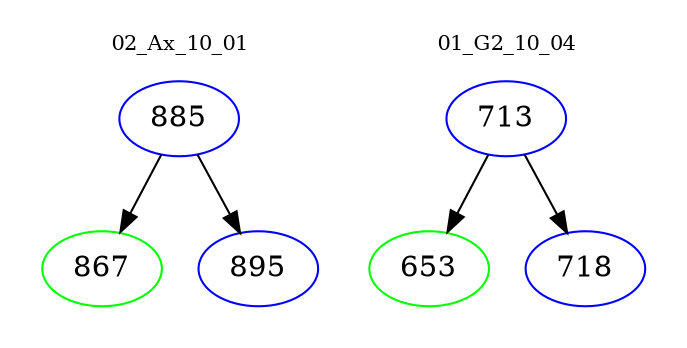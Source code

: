 digraph{
subgraph cluster_0 {
color = white
label = "02_Ax_10_01";
fontsize=10;
T0_885 [label="885", color="blue"]
T0_885 -> T0_867 [color="black"]
T0_867 [label="867", color="green"]
T0_885 -> T0_895 [color="black"]
T0_895 [label="895", color="blue"]
}
subgraph cluster_1 {
color = white
label = "01_G2_10_04";
fontsize=10;
T1_713 [label="713", color="blue"]
T1_713 -> T1_653 [color="black"]
T1_653 [label="653", color="green"]
T1_713 -> T1_718 [color="black"]
T1_718 [label="718", color="blue"]
}
}
